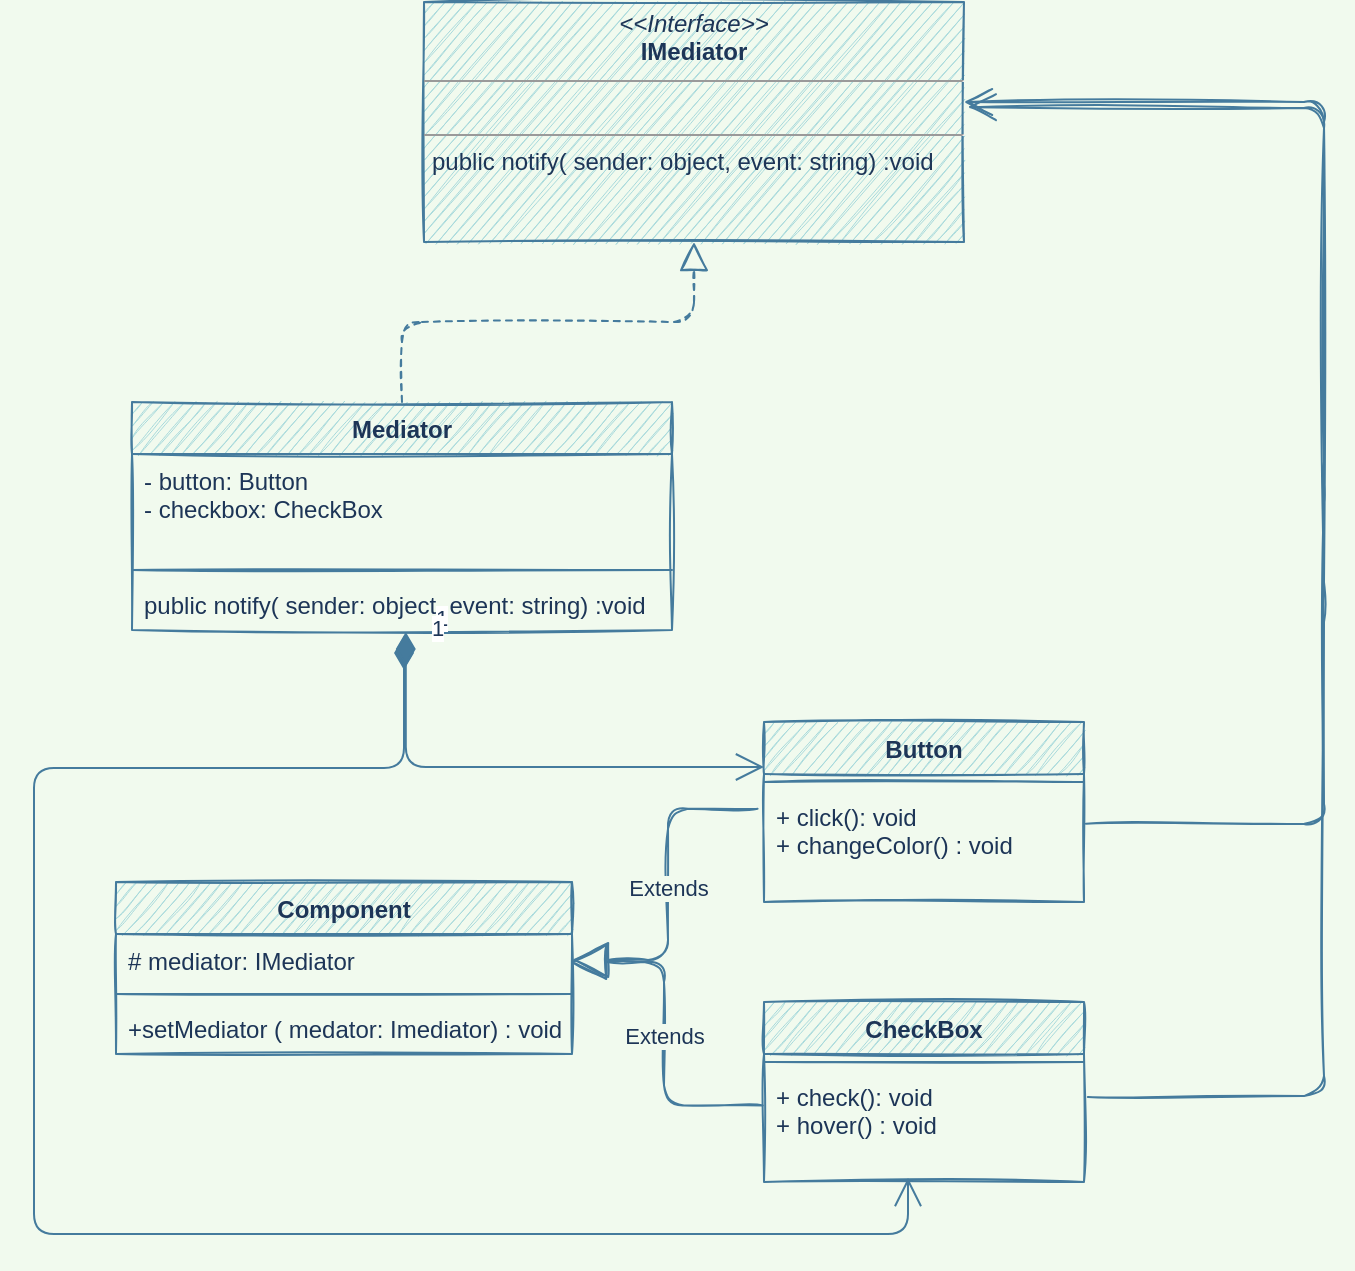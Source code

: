 <mxfile>
    <diagram id="4BbwGaaSppJdEhOWHZwW" name="Page-1">
        <mxGraphModel dx="1268" dy="1049" grid="0" gridSize="10" guides="1" tooltips="1" connect="1" arrows="1" fold="1" page="1" pageScale="1" pageWidth="827" pageHeight="1169" background="#F1FAEE" math="0" shadow="0">
            <root>
                <mxCell id="0"/>
                <mxCell id="1" parent="0"/>
                <mxCell id="2" value="&lt;p style=&quot;margin: 0px ; margin-top: 4px ; text-align: center&quot;&gt;&lt;i&gt;&amp;lt;&amp;lt;Interface&amp;gt;&amp;gt;&lt;/i&gt;&lt;br&gt;&lt;b&gt;IMediator&lt;/b&gt;&lt;/p&gt;&lt;hr size=&quot;1&quot;&gt;&lt;p style=&quot;margin: 0px ; margin-left: 4px&quot;&gt;&lt;br&gt;&lt;/p&gt;&lt;hr size=&quot;1&quot;&gt;&lt;p style=&quot;margin: 0px ; margin-left: 4px&quot;&gt;public notify( sender: object, event: string) :void&lt;/p&gt;" style="verticalAlign=top;align=left;overflow=fill;fontSize=12;fontFamily=Helvetica;html=1;fillColor=#A8DADC;strokeColor=#457B9D;fontColor=#1D3557;sketch=1;" parent="1" vertex="1">
                    <mxGeometry x="290" y="280" width="270" height="120" as="geometry"/>
                </mxCell>
                <mxCell id="3" value="Mediator&#10;" style="swimlane;fontStyle=1;align=center;verticalAlign=top;childLayout=stackLayout;horizontal=1;startSize=26;horizontalStack=0;resizeParent=1;resizeParentMax=0;resizeLast=0;collapsible=1;marginBottom=0;fillColor=#A8DADC;strokeColor=#457B9D;fontColor=#1D3557;sketch=1;" parent="1" vertex="1">
                    <mxGeometry x="144" y="480" width="270" height="114" as="geometry"/>
                </mxCell>
                <mxCell id="4" value="- button: Button&#10;- checkbox: CheckBox" style="text;strokeColor=none;fillColor=none;align=left;verticalAlign=top;spacingLeft=4;spacingRight=4;overflow=hidden;rotatable=0;points=[[0,0.5],[1,0.5]];portConstraint=eastwest;fontColor=#1D3557;sketch=1;" parent="3" vertex="1">
                    <mxGeometry y="26" width="270" height="54" as="geometry"/>
                </mxCell>
                <mxCell id="5" value="" style="line;strokeWidth=1;fillColor=none;align=left;verticalAlign=middle;spacingTop=-1;spacingLeft=3;spacingRight=3;rotatable=0;labelPosition=right;points=[];portConstraint=eastwest;labelBackgroundColor=#F1FAEE;strokeColor=#457B9D;fontColor=#1D3557;sketch=1;" parent="3" vertex="1">
                    <mxGeometry y="80" width="270" height="8" as="geometry"/>
                </mxCell>
                <mxCell id="6" value="public notify( sender: object, event: string) :void" style="text;strokeColor=none;fillColor=none;align=left;verticalAlign=top;spacingLeft=4;spacingRight=4;overflow=hidden;rotatable=0;points=[[0,0.5],[1,0.5]];portConstraint=eastwest;fontColor=#1D3557;sketch=1;" parent="3" vertex="1">
                    <mxGeometry y="88" width="270" height="26" as="geometry"/>
                </mxCell>
                <mxCell id="7" value="" style="endArrow=block;dashed=1;endFill=0;endSize=12;html=1;exitX=0.5;exitY=0;exitDx=0;exitDy=0;entryX=0.5;entryY=1;entryDx=0;entryDy=0;edgeStyle=orthogonalEdgeStyle;labelBackgroundColor=#F1FAEE;strokeColor=#457B9D;fontColor=#1D3557;sketch=1;" parent="1" source="3" target="2" edge="1">
                    <mxGeometry width="160" relative="1" as="geometry">
                        <mxPoint x="330" y="530" as="sourcePoint"/>
                        <mxPoint x="490" y="530" as="targetPoint"/>
                    </mxGeometry>
                </mxCell>
                <mxCell id="8" value="Component" style="swimlane;fontStyle=1;align=center;verticalAlign=top;childLayout=stackLayout;horizontal=1;startSize=26;horizontalStack=0;resizeParent=1;resizeParentMax=0;resizeLast=0;collapsible=1;marginBottom=0;fillColor=#A8DADC;strokeColor=#457B9D;fontColor=#1D3557;sketch=1;" parent="1" vertex="1">
                    <mxGeometry x="136" y="720" width="228" height="86" as="geometry">
                        <mxRectangle x="95" y="720" width="94" height="26" as="alternateBounds"/>
                    </mxGeometry>
                </mxCell>
                <mxCell id="9" value="# mediator: IMediator" style="text;strokeColor=none;fillColor=none;align=left;verticalAlign=top;spacingLeft=4;spacingRight=4;overflow=hidden;rotatable=0;points=[[0,0.5],[1,0.5]];portConstraint=eastwest;fontColor=#1D3557;sketch=1;" parent="8" vertex="1">
                    <mxGeometry y="26" width="228" height="26" as="geometry"/>
                </mxCell>
                <mxCell id="10" value="" style="line;strokeWidth=1;fillColor=none;align=left;verticalAlign=middle;spacingTop=-1;spacingLeft=3;spacingRight=3;rotatable=0;labelPosition=right;points=[];portConstraint=eastwest;labelBackgroundColor=#F1FAEE;strokeColor=#457B9D;fontColor=#1D3557;sketch=1;" parent="8" vertex="1">
                    <mxGeometry y="52" width="228" height="8" as="geometry"/>
                </mxCell>
                <mxCell id="11" value="+setMediator ( medator: Imediator) : void" style="text;strokeColor=none;fillColor=none;align=left;verticalAlign=top;spacingLeft=4;spacingRight=4;overflow=hidden;rotatable=0;points=[[0,0.5],[1,0.5]];portConstraint=eastwest;fontColor=#1D3557;sketch=1;" parent="8" vertex="1">
                    <mxGeometry y="60" width="228" height="26" as="geometry"/>
                </mxCell>
                <mxCell id="12" value="Button" style="swimlane;fontStyle=1;align=center;verticalAlign=top;childLayout=stackLayout;horizontal=1;startSize=26;horizontalStack=0;resizeParent=1;resizeParentMax=0;resizeLast=0;collapsible=1;marginBottom=0;fillColor=#A8DADC;strokeColor=#457B9D;fontColor=#1D3557;sketch=1;" parent="1" vertex="1">
                    <mxGeometry x="460" y="640" width="160" height="90" as="geometry"/>
                </mxCell>
                <mxCell id="14" value="" style="line;strokeWidth=1;fillColor=none;align=left;verticalAlign=middle;spacingTop=-1;spacingLeft=3;spacingRight=3;rotatable=0;labelPosition=right;points=[];portConstraint=eastwest;labelBackgroundColor=#F1FAEE;strokeColor=#457B9D;fontColor=#1D3557;sketch=1;" parent="12" vertex="1">
                    <mxGeometry y="26" width="160" height="8" as="geometry"/>
                </mxCell>
                <mxCell id="15" value="+ click(): void&#10;+ changeColor() : void&#10;" style="text;strokeColor=none;fillColor=none;align=left;verticalAlign=top;spacingLeft=4;spacingRight=4;overflow=hidden;rotatable=0;points=[[0,0.5],[1,0.5]];portConstraint=eastwest;fontColor=#1D3557;sketch=1;" parent="12" vertex="1">
                    <mxGeometry y="34" width="160" height="56" as="geometry"/>
                </mxCell>
                <mxCell id="16" value="CheckBox" style="swimlane;fontStyle=1;align=center;verticalAlign=top;childLayout=stackLayout;horizontal=1;startSize=26;horizontalStack=0;resizeParent=1;resizeParentMax=0;resizeLast=0;collapsible=1;marginBottom=0;fillColor=#A8DADC;strokeColor=#457B9D;fontColor=#1D3557;sketch=1;" parent="1" vertex="1">
                    <mxGeometry x="460" y="780" width="160" height="90" as="geometry"/>
                </mxCell>
                <mxCell id="17" value="" style="line;strokeWidth=1;fillColor=none;align=left;verticalAlign=middle;spacingTop=-1;spacingLeft=3;spacingRight=3;rotatable=0;labelPosition=right;points=[];portConstraint=eastwest;labelBackgroundColor=#F1FAEE;strokeColor=#457B9D;fontColor=#1D3557;sketch=1;" parent="16" vertex="1">
                    <mxGeometry y="26" width="160" height="8" as="geometry"/>
                </mxCell>
                <mxCell id="18" value="+ check(): void&#10;+ hover() : void&#10;" style="text;strokeColor=none;fillColor=none;align=left;verticalAlign=top;spacingLeft=4;spacingRight=4;overflow=hidden;rotatable=0;points=[[0,0.5],[1,0.5]];portConstraint=eastwest;fontColor=#1D3557;sketch=1;" parent="16" vertex="1">
                    <mxGeometry y="34" width="160" height="56" as="geometry"/>
                </mxCell>
                <mxCell id="19" value="" style="endArrow=open;endFill=1;endSize=12;html=1;exitX=1.012;exitY=0.241;exitDx=0;exitDy=0;exitPerimeter=0;entryX=1.007;entryY=0.438;entryDx=0;entryDy=0;entryPerimeter=0;labelBackgroundColor=#F1FAEE;strokeColor=#457B9D;fontColor=#1D3557;sketch=1;" parent="1" source="18" target="2" edge="1">
                    <mxGeometry width="160" relative="1" as="geometry">
                        <mxPoint x="330" y="530" as="sourcePoint"/>
                        <mxPoint x="490" y="530" as="targetPoint"/>
                        <Array as="points">
                            <mxPoint x="740" y="827"/>
                            <mxPoint x="740" y="580"/>
                            <mxPoint x="740" y="333"/>
                        </Array>
                    </mxGeometry>
                </mxCell>
                <mxCell id="20" value="" style="endArrow=open;endFill=1;endSize=12;html=1;exitX=1.006;exitY=0.301;exitDx=0;exitDy=0;exitPerimeter=0;labelBackgroundColor=#F1FAEE;strokeColor=#457B9D;fontColor=#1D3557;sketch=1;" parent="1" source="15" edge="1">
                    <mxGeometry width="160" relative="1" as="geometry">
                        <mxPoint x="330" y="530" as="sourcePoint"/>
                        <mxPoint x="560" y="330" as="targetPoint"/>
                        <Array as="points">
                            <mxPoint x="740" y="691"/>
                            <mxPoint x="740" y="520"/>
                            <mxPoint x="740" y="330"/>
                        </Array>
                    </mxGeometry>
                </mxCell>
                <mxCell id="24" value="Extends" style="endArrow=block;endSize=16;endFill=0;html=1;edgeStyle=orthogonalEdgeStyle;labelBackgroundColor=#F1FAEE;strokeColor=#457B9D;fontColor=#1D3557;sketch=1;exitX=-0.004;exitY=0.316;exitDx=0;exitDy=0;exitPerimeter=0;" parent="1" source="18" edge="1">
                    <mxGeometry width="160" relative="1" as="geometry">
                        <mxPoint x="330" y="810" as="sourcePoint"/>
                        <mxPoint x="363" y="760" as="targetPoint"/>
                        <Array as="points">
                            <mxPoint x="410" y="832"/>
                            <mxPoint x="410" y="760"/>
                        </Array>
                    </mxGeometry>
                </mxCell>
                <mxCell id="25" value="Extends" style="endArrow=block;endSize=16;endFill=0;html=1;exitX=-0.02;exitY=0.167;exitDx=0;exitDy=0;edgeStyle=orthogonalEdgeStyle;labelBackgroundColor=#F1FAEE;strokeColor=#457B9D;fontColor=#1D3557;sketch=1;exitPerimeter=0;entryX=1;entryY=0.5;entryDx=0;entryDy=0;" parent="1" source="15" target="9" edge="1">
                    <mxGeometry width="160" relative="1" as="geometry">
                        <mxPoint x="330" y="810" as="sourcePoint"/>
                        <mxPoint x="410" y="784" as="targetPoint"/>
                        <Array as="points">
                            <mxPoint x="412" y="683"/>
                            <mxPoint x="412" y="759"/>
                        </Array>
                    </mxGeometry>
                </mxCell>
                <mxCell id="27" value="1" style="endArrow=open;html=1;endSize=12;startArrow=diamondThin;startSize=14;startFill=1;edgeStyle=orthogonalEdgeStyle;align=left;verticalAlign=bottom;fontColor=#1D3557;strokeColor=#457B9D;fillColor=#A8DADC;" parent="1" edge="1">
                    <mxGeometry x="-1" y="14" relative="1" as="geometry">
                        <mxPoint x="280" y="597" as="sourcePoint"/>
                        <mxPoint x="532" y="868" as="targetPoint"/>
                        <Array as="points">
                            <mxPoint x="280" y="609"/>
                            <mxPoint x="280" y="663"/>
                            <mxPoint x="95" y="663"/>
                            <mxPoint x="95" y="896"/>
                            <mxPoint x="532" y="896"/>
                        </Array>
                        <mxPoint as="offset"/>
                    </mxGeometry>
                </mxCell>
                <mxCell id="28" value="1" style="endArrow=open;html=1;endSize=12;startArrow=diamondThin;startSize=14;startFill=1;edgeStyle=orthogonalEdgeStyle;align=left;verticalAlign=bottom;fontColor=#1D3557;strokeColor=#457B9D;fillColor=#A8DADC;entryX=0;entryY=0.25;entryDx=0;entryDy=0;exitX=0.507;exitY=1.039;exitDx=0;exitDy=0;exitPerimeter=0;" parent="1" source="6" target="12" edge="1">
                    <mxGeometry x="-0.943" y="11" relative="1" as="geometry">
                        <mxPoint x="286" y="621" as="sourcePoint"/>
                        <mxPoint x="372" y="534" as="targetPoint"/>
                        <mxPoint as="offset"/>
                    </mxGeometry>
                </mxCell>
            </root>
        </mxGraphModel>
    </diagram>
</mxfile>